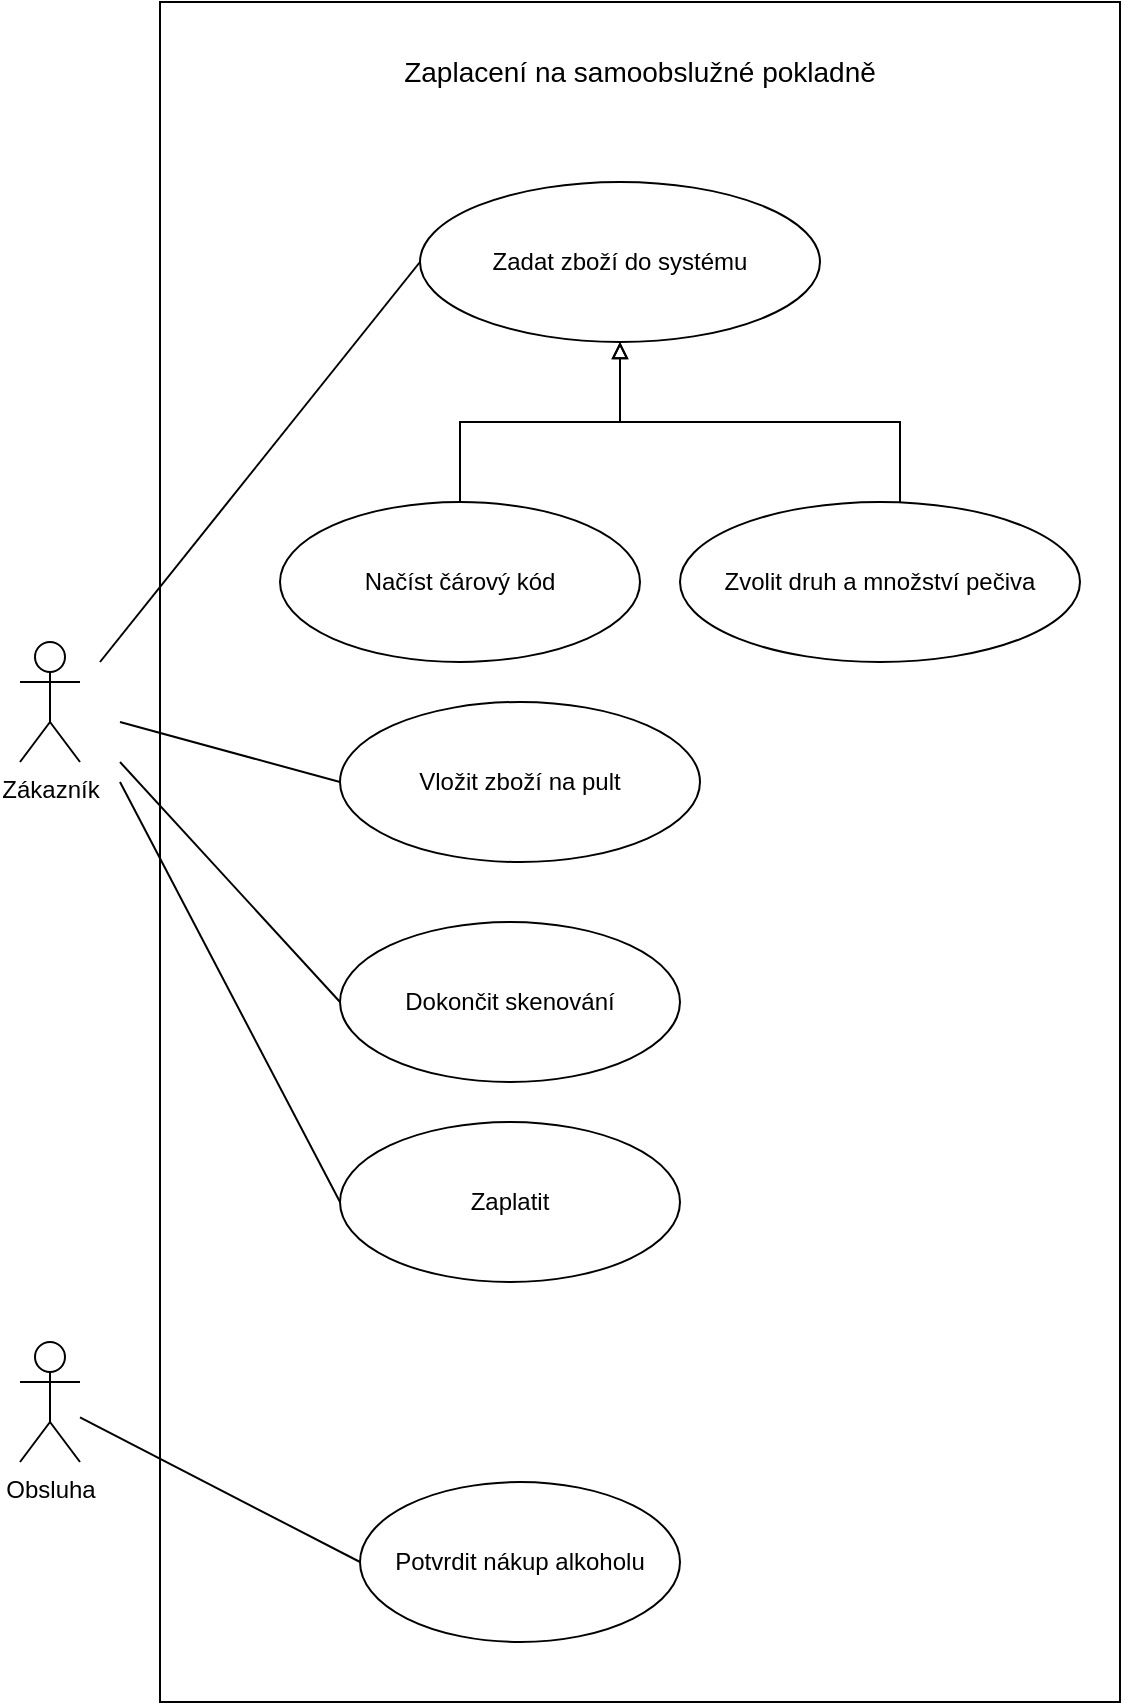 <mxfile version="17.1.2" type="github">
  <diagram id="HzTEU44Ii-F2eebT8ySN" name="Page-1">
    <mxGraphModel dx="2062" dy="1154" grid="1" gridSize="10" guides="1" tooltips="1" connect="1" arrows="1" fold="1" page="1" pageScale="1" pageWidth="827" pageHeight="1169" math="0" shadow="0">
      <root>
        <mxCell id="0" />
        <mxCell id="1" parent="0" />
        <mxCell id="A3c62EJJEaI8xM1lyZ6m-1" value="Zákazník" style="shape=umlActor;verticalLabelPosition=bottom;verticalAlign=top;html=1;outlineConnect=0;" parent="1" vertex="1">
          <mxGeometry x="130" y="420" width="30" height="60" as="geometry" />
        </mxCell>
        <mxCell id="A3c62EJJEaI8xM1lyZ6m-29" value="" style="edgeStyle=orthogonalEdgeStyle;rounded=0;orthogonalLoop=1;jettySize=auto;html=1;endArrow=block;endFill=0;" parent="1" source="A3c62EJJEaI8xM1lyZ6m-5" target="A3c62EJJEaI8xM1lyZ6m-28" edge="1">
          <mxGeometry relative="1" as="geometry" />
        </mxCell>
        <mxCell id="A3c62EJJEaI8xM1lyZ6m-5" value="Načíst čárový kód" style="ellipse;whiteSpace=wrap;html=1;" parent="1" vertex="1">
          <mxGeometry x="260" y="350" width="180" height="80" as="geometry" />
        </mxCell>
        <mxCell id="A3c62EJJEaI8xM1lyZ6m-6" value="Vložit zboží na pult" style="ellipse;whiteSpace=wrap;html=1;" parent="1" vertex="1">
          <mxGeometry x="290" y="450" width="180" height="80" as="geometry" />
        </mxCell>
        <mxCell id="A3c62EJJEaI8xM1lyZ6m-8" value="Dokončit skenování" style="ellipse;whiteSpace=wrap;html=1;" parent="1" vertex="1">
          <mxGeometry x="290" y="560" width="170" height="80" as="geometry" />
        </mxCell>
        <mxCell id="A3c62EJJEaI8xM1lyZ6m-9" value="Zaplatit" style="ellipse;whiteSpace=wrap;html=1;" parent="1" vertex="1">
          <mxGeometry x="290" y="660" width="170" height="80" as="geometry" />
        </mxCell>
        <mxCell id="A3c62EJJEaI8xM1lyZ6m-10" value="Obsluha" style="shape=umlActor;verticalLabelPosition=bottom;verticalAlign=top;html=1;outlineConnect=0;" parent="1" vertex="1">
          <mxGeometry x="130" y="770" width="30" height="60" as="geometry" />
        </mxCell>
        <mxCell id="A3c62EJJEaI8xM1lyZ6m-19" value="Potvrdit nákup alkoholu" style="ellipse;whiteSpace=wrap;html=1;" parent="1" vertex="1">
          <mxGeometry x="300" y="840" width="160" height="80" as="geometry" />
        </mxCell>
        <mxCell id="A3c62EJJEaI8xM1lyZ6m-30" style="edgeStyle=orthogonalEdgeStyle;rounded=0;orthogonalLoop=1;jettySize=auto;html=1;entryX=0.5;entryY=1;entryDx=0;entryDy=0;endArrow=block;endFill=0;" parent="1" source="A3c62EJJEaI8xM1lyZ6m-20" target="A3c62EJJEaI8xM1lyZ6m-28" edge="1">
          <mxGeometry relative="1" as="geometry">
            <Array as="points">
              <mxPoint x="570" y="310" />
              <mxPoint x="430" y="310" />
            </Array>
          </mxGeometry>
        </mxCell>
        <mxCell id="A3c62EJJEaI8xM1lyZ6m-20" value="Zvolit druh a množství pečiva" style="ellipse;whiteSpace=wrap;html=1;" parent="1" vertex="1">
          <mxGeometry x="460" y="350" width="200" height="80" as="geometry" />
        </mxCell>
        <mxCell id="A3c62EJJEaI8xM1lyZ6m-21" value="" style="endArrow=none;html=1;rounded=0;entryX=0;entryY=0.5;entryDx=0;entryDy=0;" parent="1" target="A3c62EJJEaI8xM1lyZ6m-28" edge="1">
          <mxGeometry width="50" height="50" relative="1" as="geometry">
            <mxPoint x="170" y="430" as="sourcePoint" />
            <mxPoint x="300" y="240" as="targetPoint" />
          </mxGeometry>
        </mxCell>
        <mxCell id="A3c62EJJEaI8xM1lyZ6m-23" value="" style="endArrow=none;html=1;rounded=0;entryX=0;entryY=0.5;entryDx=0;entryDy=0;" parent="1" target="A3c62EJJEaI8xM1lyZ6m-6" edge="1">
          <mxGeometry width="50" height="50" relative="1" as="geometry">
            <mxPoint x="180" y="460" as="sourcePoint" />
            <mxPoint x="280" y="450" as="targetPoint" />
          </mxGeometry>
        </mxCell>
        <mxCell id="A3c62EJJEaI8xM1lyZ6m-24" value="" style="endArrow=none;html=1;rounded=0;" parent="1" edge="1">
          <mxGeometry width="50" height="50" relative="1" as="geometry">
            <mxPoint x="180" y="480" as="sourcePoint" />
            <mxPoint x="290" y="600" as="targetPoint" />
          </mxGeometry>
        </mxCell>
        <mxCell id="A3c62EJJEaI8xM1lyZ6m-25" value="" style="endArrow=none;html=1;rounded=0;entryX=0;entryY=0.5;entryDx=0;entryDy=0;" parent="1" target="A3c62EJJEaI8xM1lyZ6m-9" edge="1">
          <mxGeometry width="50" height="50" relative="1" as="geometry">
            <mxPoint x="180" y="490" as="sourcePoint" />
            <mxPoint x="260" y="710" as="targetPoint" />
          </mxGeometry>
        </mxCell>
        <mxCell id="A3c62EJJEaI8xM1lyZ6m-26" value="" style="endArrow=none;html=1;rounded=0;entryX=0;entryY=0.5;entryDx=0;entryDy=0;" parent="1" source="A3c62EJJEaI8xM1lyZ6m-10" target="A3c62EJJEaI8xM1lyZ6m-19" edge="1">
          <mxGeometry width="50" height="50" relative="1" as="geometry">
            <mxPoint x="165" y="870" as="sourcePoint" />
            <mxPoint x="275" y="990" as="targetPoint" />
          </mxGeometry>
        </mxCell>
        <mxCell id="A3c62EJJEaI8xM1lyZ6m-28" value="Zadat zboží do systému" style="ellipse;whiteSpace=wrap;html=1;" parent="1" vertex="1">
          <mxGeometry x="330" y="190" width="200" height="80" as="geometry" />
        </mxCell>
        <mxCell id="kOB-oM_CS4BgUlYCwjp--1" value="" style="rounded=0;whiteSpace=wrap;html=1;fillColor=none;" vertex="1" parent="1">
          <mxGeometry x="200" y="100" width="480" height="850" as="geometry" />
        </mxCell>
        <mxCell id="kOB-oM_CS4BgUlYCwjp--2" value="Zaplacení na samoobslužné pokladně" style="text;html=1;strokeColor=none;fillColor=none;align=center;verticalAlign=middle;whiteSpace=wrap;rounded=0;fontStyle=0;fontSize=14;" vertex="1" parent="1">
          <mxGeometry x="320" y="120" width="240" height="30" as="geometry" />
        </mxCell>
      </root>
    </mxGraphModel>
  </diagram>
</mxfile>

